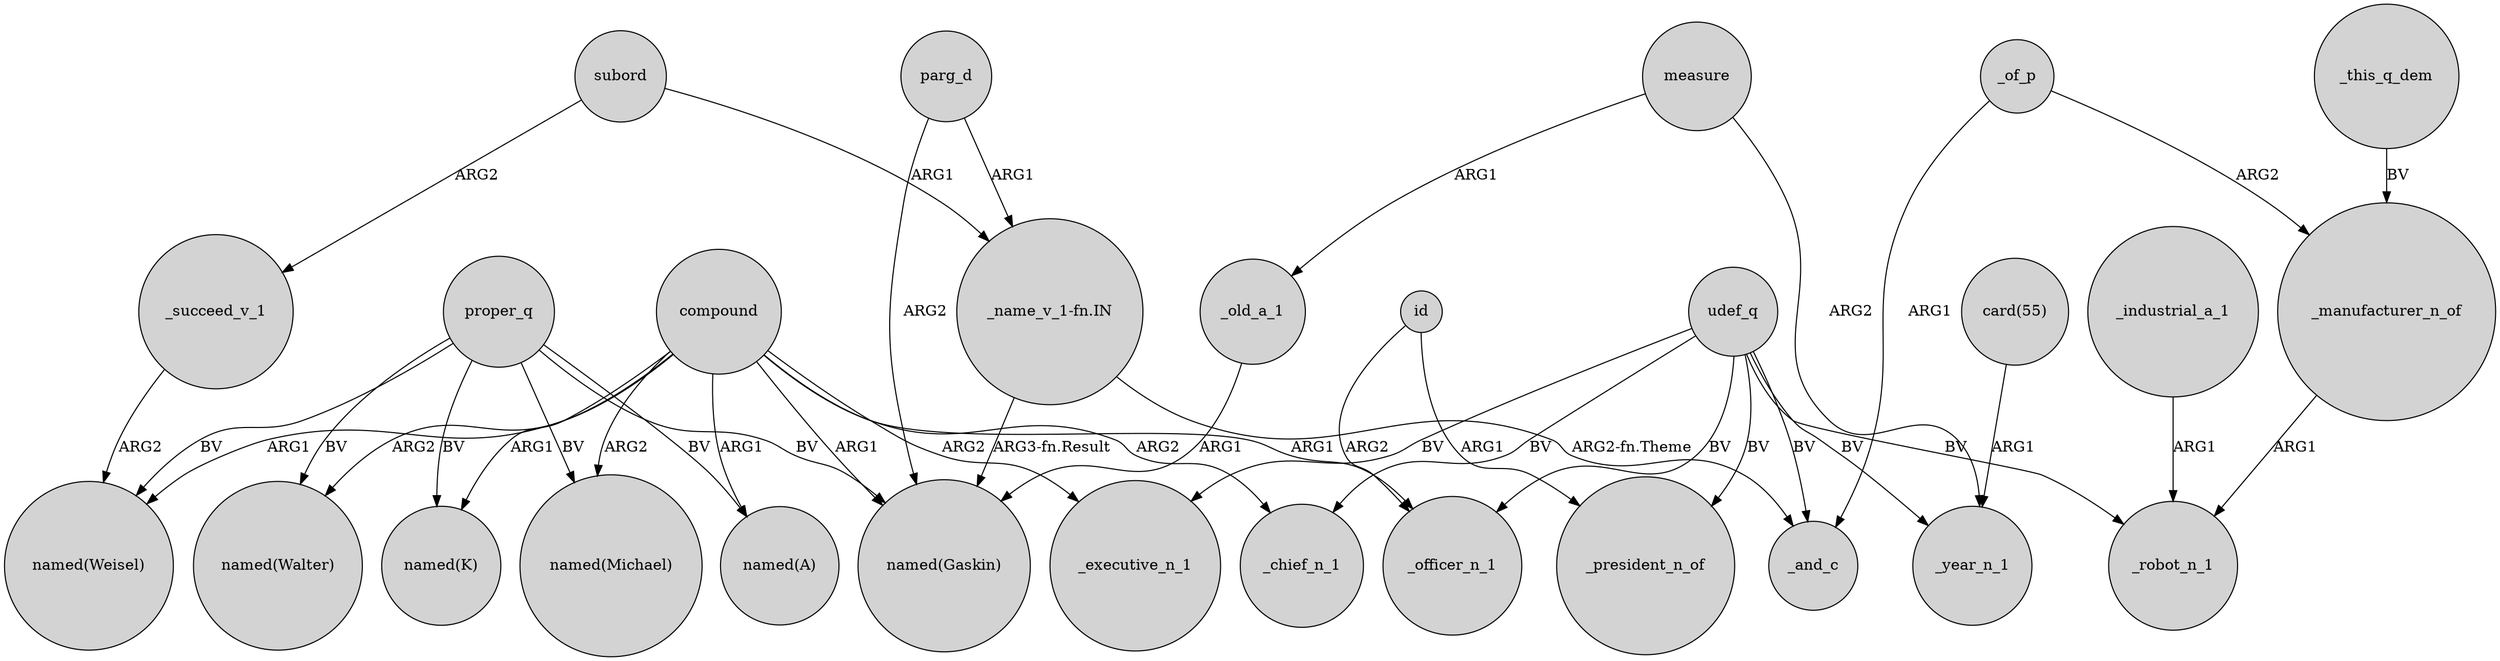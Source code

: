 digraph {
	node [shape=circle style=filled]
	proper_q -> "named(Weisel)" [label=BV]
	proper_q -> "named(Gaskin)" [label=BV]
	"_name_v_1-fn.IN" -> _and_c [label="ARG2-fn.Theme"]
	_manufacturer_n_of -> _robot_n_1 [label=ARG1]
	measure -> _year_n_1 [label=ARG2]
	udef_q -> _executive_n_1 [label=BV]
	proper_q -> "named(Walter)" [label=BV]
	_industrial_a_1 -> _robot_n_1 [label=ARG1]
	id -> _president_n_of [label=ARG1]
	_this_q_dem -> _manufacturer_n_of [label=BV]
	subord -> _succeed_v_1 [label=ARG2]
	compound -> "named(A)" [label=ARG1]
	_old_a_1 -> "named(Gaskin)" [label=ARG1]
	proper_q -> "named(Michael)" [label=BV]
	compound -> _chief_n_1 [label=ARG2]
	_succeed_v_1 -> "named(Weisel)" [label=ARG2]
	measure -> _old_a_1 [label=ARG1]
	compound -> _officer_n_1 [label=ARG1]
	compound -> "named(K)" [label=ARG1]
	udef_q -> _chief_n_1 [label=BV]
	udef_q -> _president_n_of [label=BV]
	id -> _officer_n_1 [label=ARG2]
	"card(55)" -> _year_n_1 [label=ARG1]
	udef_q -> _officer_n_1 [label=BV]
	_of_p -> _manufacturer_n_of [label=ARG2]
	_of_p -> _and_c [label=ARG1]
	proper_q -> "named(K)" [label=BV]
	subord -> "_name_v_1-fn.IN" [label=ARG1]
	udef_q -> _year_n_1 [label=BV]
	udef_q -> _robot_n_1 [label=BV]
	parg_d -> "named(Gaskin)" [label=ARG2]
	compound -> "named(Gaskin)" [label=ARG1]
	compound -> "named(Weisel)" [label=ARG1]
	"_name_v_1-fn.IN" -> "named(Gaskin)" [label="ARG3-fn.Result"]
	udef_q -> _and_c [label=BV]
	compound -> _executive_n_1 [label=ARG2]
	compound -> "named(Michael)" [label=ARG2]
	parg_d -> "_name_v_1-fn.IN" [label=ARG1]
	compound -> "named(Walter)" [label=ARG2]
	proper_q -> "named(A)" [label=BV]
}
